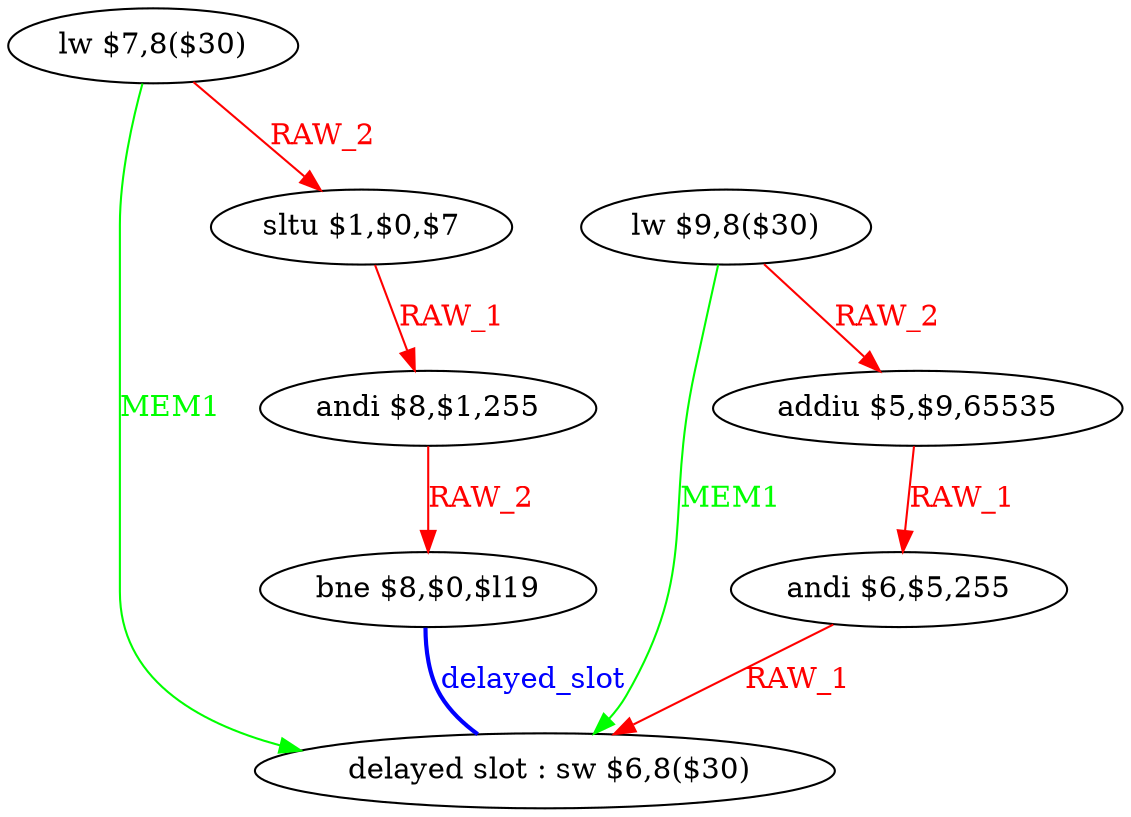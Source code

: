 digraph G1 {
node [shape = ellipse];
i7 [label = " delayed slot : sw $6,8($30)"] ;
i6 ->  i7 [style = bold, dir= none, fontcolor = blue, color = blue, label= "delayed_slot"];
i6 [label = "bne $8,$0,$l19"] ;
i0 [label = "lw $7,8($30)"] ;
i0 ->  i7 [color = green, fontcolor = green, label= "MEM1"];
i0 ->  i2 [color = red, fontcolor = red, label= "RAW_2"];
i2 [label = "sltu $1,$0,$7"] ;
i2 ->  i3 [color = red, fontcolor = red, label= "RAW_1"];
i3 [label = "andi $8,$1,255"] ;
i3 ->  i6 [color = red, fontcolor = red, label= "RAW_2"];
i1 [label = "lw $9,8($30)"] ;
i1 ->  i7 [color = green, fontcolor = green, label= "MEM1"];
i1 ->  i4 [color = red, fontcolor = red, label= "RAW_2"];
i4 [label = "addiu $5,$9,65535"] ;
i4 ->  i5 [color = red, fontcolor = red, label= "RAW_1"];
i5 [label = "andi $6,$5,255"] ;
i5 ->  i7 [color = red, fontcolor = red, label= "RAW_1"];
}

